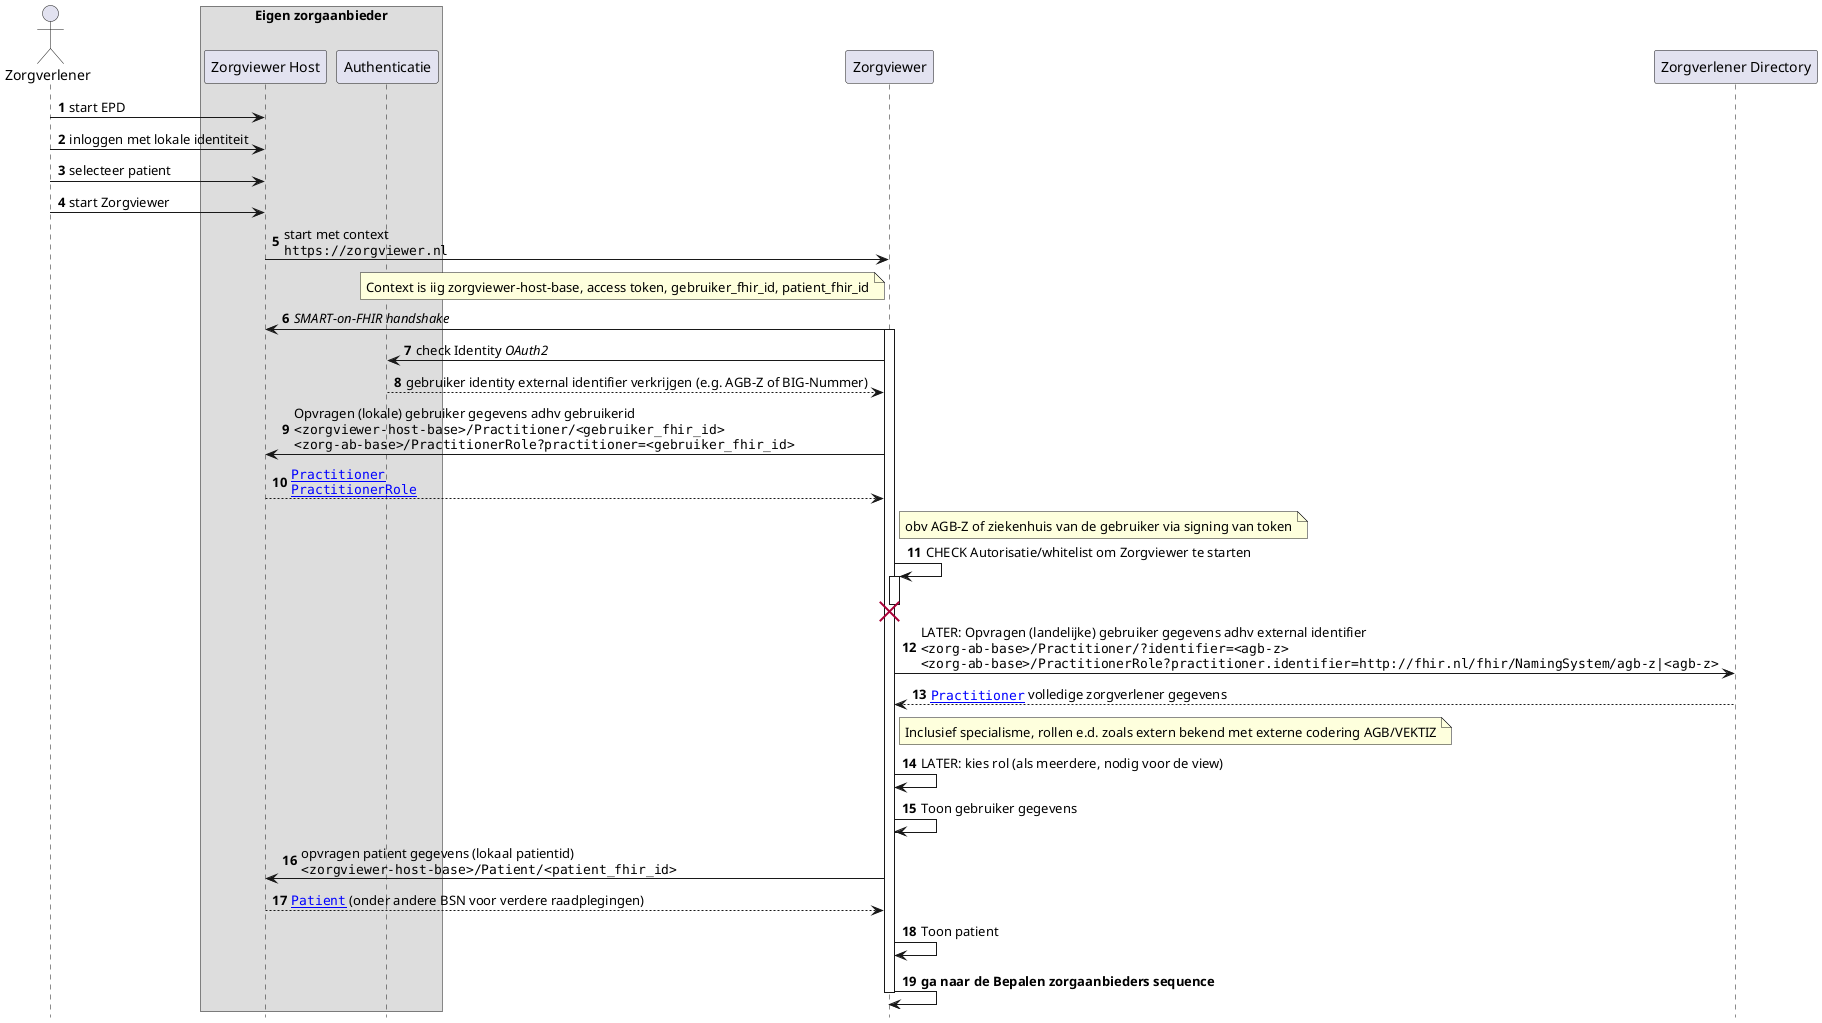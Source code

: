 @startuml
hide footbox
autonumber

actor Zorgverlener
box "Eigen zorgaanbieder"
participant "Zorgviewer Host" as Host
participant Authenticatie
end box
participant Zorgviewer
participant "Zorgverlener Directory" as ZorgverlenerDirectory

Zorgverlener->Host: start EPD
Zorgverlener->Host: inloggen met lokale identiteit
Zorgverlener->Host: selecteer patient
Zorgverlener->Host: start Zorgviewer
Host->Zorgviewer: start met context\n""https://zorgviewer.nl""
note left Zorgviewer
 Context is iig zorgviewer-host-base, access token, gebruiker_fhir_id, patient_fhir_id
end note
Zorgviewer->Host: //SMART-on-FHIR handshake//

activate Zorgviewer
Zorgviewer->Authenticatie: check Identity //OAuth2//
Authenticatie-->Zorgviewer: gebruiker identity external identifier verkrijgen (e.g. AGB-Z of BIG-Nummer)
Zorgviewer->Host: Opvragen (lokale) gebruiker gegevens adhv gebruikerid\n""<zorgviewer-host-base>/Practitioner/<gebruiker_fhir_id>""\n""<zorg-ab-base>/PractitionerRole?practitioner=<gebruiker_fhir_id>""
Host-->Zorgviewer: ""[[StructureDefinition-Practitioner.html Practitioner]]""\n""[[StructureDefinition-PractitionerRole.html PractitionerRole]]""
note right Zorgviewer
    obv AGB-Z of ziekenhuis van de gebruiker via signing van token
end note
Zorgviewer->Zorgviewer++: CHECK Autorisatie/whitelist om Zorgviewer te starten
destroy Zorgviewer

' ZORB-AB Implementatiehandleiding 2.8 paragraaf 4.7
Zorgviewer->ZorgverlenerDirectory: LATER: Opvragen (landelijke) gebruiker gegevens adhv external identifier\n""<zorg-ab-base>/Practitioner/?identifier=<agb-z>""\n""<zorg-ab-base>/PractitionerRole?practitioner.identifier=http://fhir.nl/fhir/NamingSystem/agb-z|<agb-z>""
ZorgverlenerDirectory-->Zorgviewer: ""[[StructureDefinition-Practitioner.html Practitioner]]"" volledige zorgverlener gegevens
note right Zorgviewer
  Inclusief specialisme, rollen e.d. zoals extern bekend met externe codering AGB/VEKTIZ
end note

Zorgviewer->Zorgviewer: LATER: kies rol (als meerdere, nodig voor de view)

Zorgviewer->Zorgviewer: Toon gebruiker gegevens

Zorgviewer->Host: opvragen patient gegevens (lokaal patientid)\n""<zorgviewer-host-base>/Patient/<patient_fhir_id>""
Host-->Zorgviewer: ""[[StructureDefinition-Patient.html Patient]]"" (onder andere BSN voor verdere raadplegingen)
Zorgviewer->Zorgviewer: Toon patient

Zorgviewer->Zorgviewer: **ga naar de Bepalen zorgaanbieders sequence**

deactivate Zorgviewer

@enduml